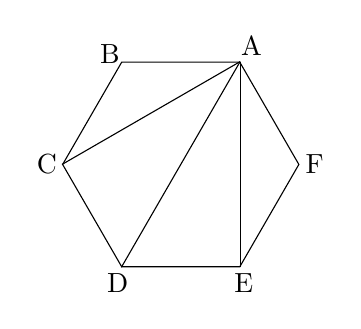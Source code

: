 \begin{tikzpicture}
%	\foreach \i in {5,...,8}
%		\node[regular polygon, regular polygon sides =\i, draw] at (\i, 0) {\i};

	\node [name=hex, regular polygon, regular polygon sides = 6, minimum size=3cm, draw] at (0,0) {};
	\path foreach \X in {1,...,6} {(hex.corner \X) coordinate (corner \X)};
%	\draw [shift=(hex.corner 1)
	\draw (hex.corner 1) to (hex.corner 3);
	\draw (hex.corner 1) to (hex.corner 4);
	\draw (hex.corner 1) to (hex.corner 5);

\node at (0.9,1.5) {A};
\node at (-0.9,1.4) {B};
\node at (-1.7,0) {C};
\node at (-0.8,-1.5) {D};
\node at (0.8,-1.5) {E};
\node at (1.7,0) {F};

\end{tikzpicture}